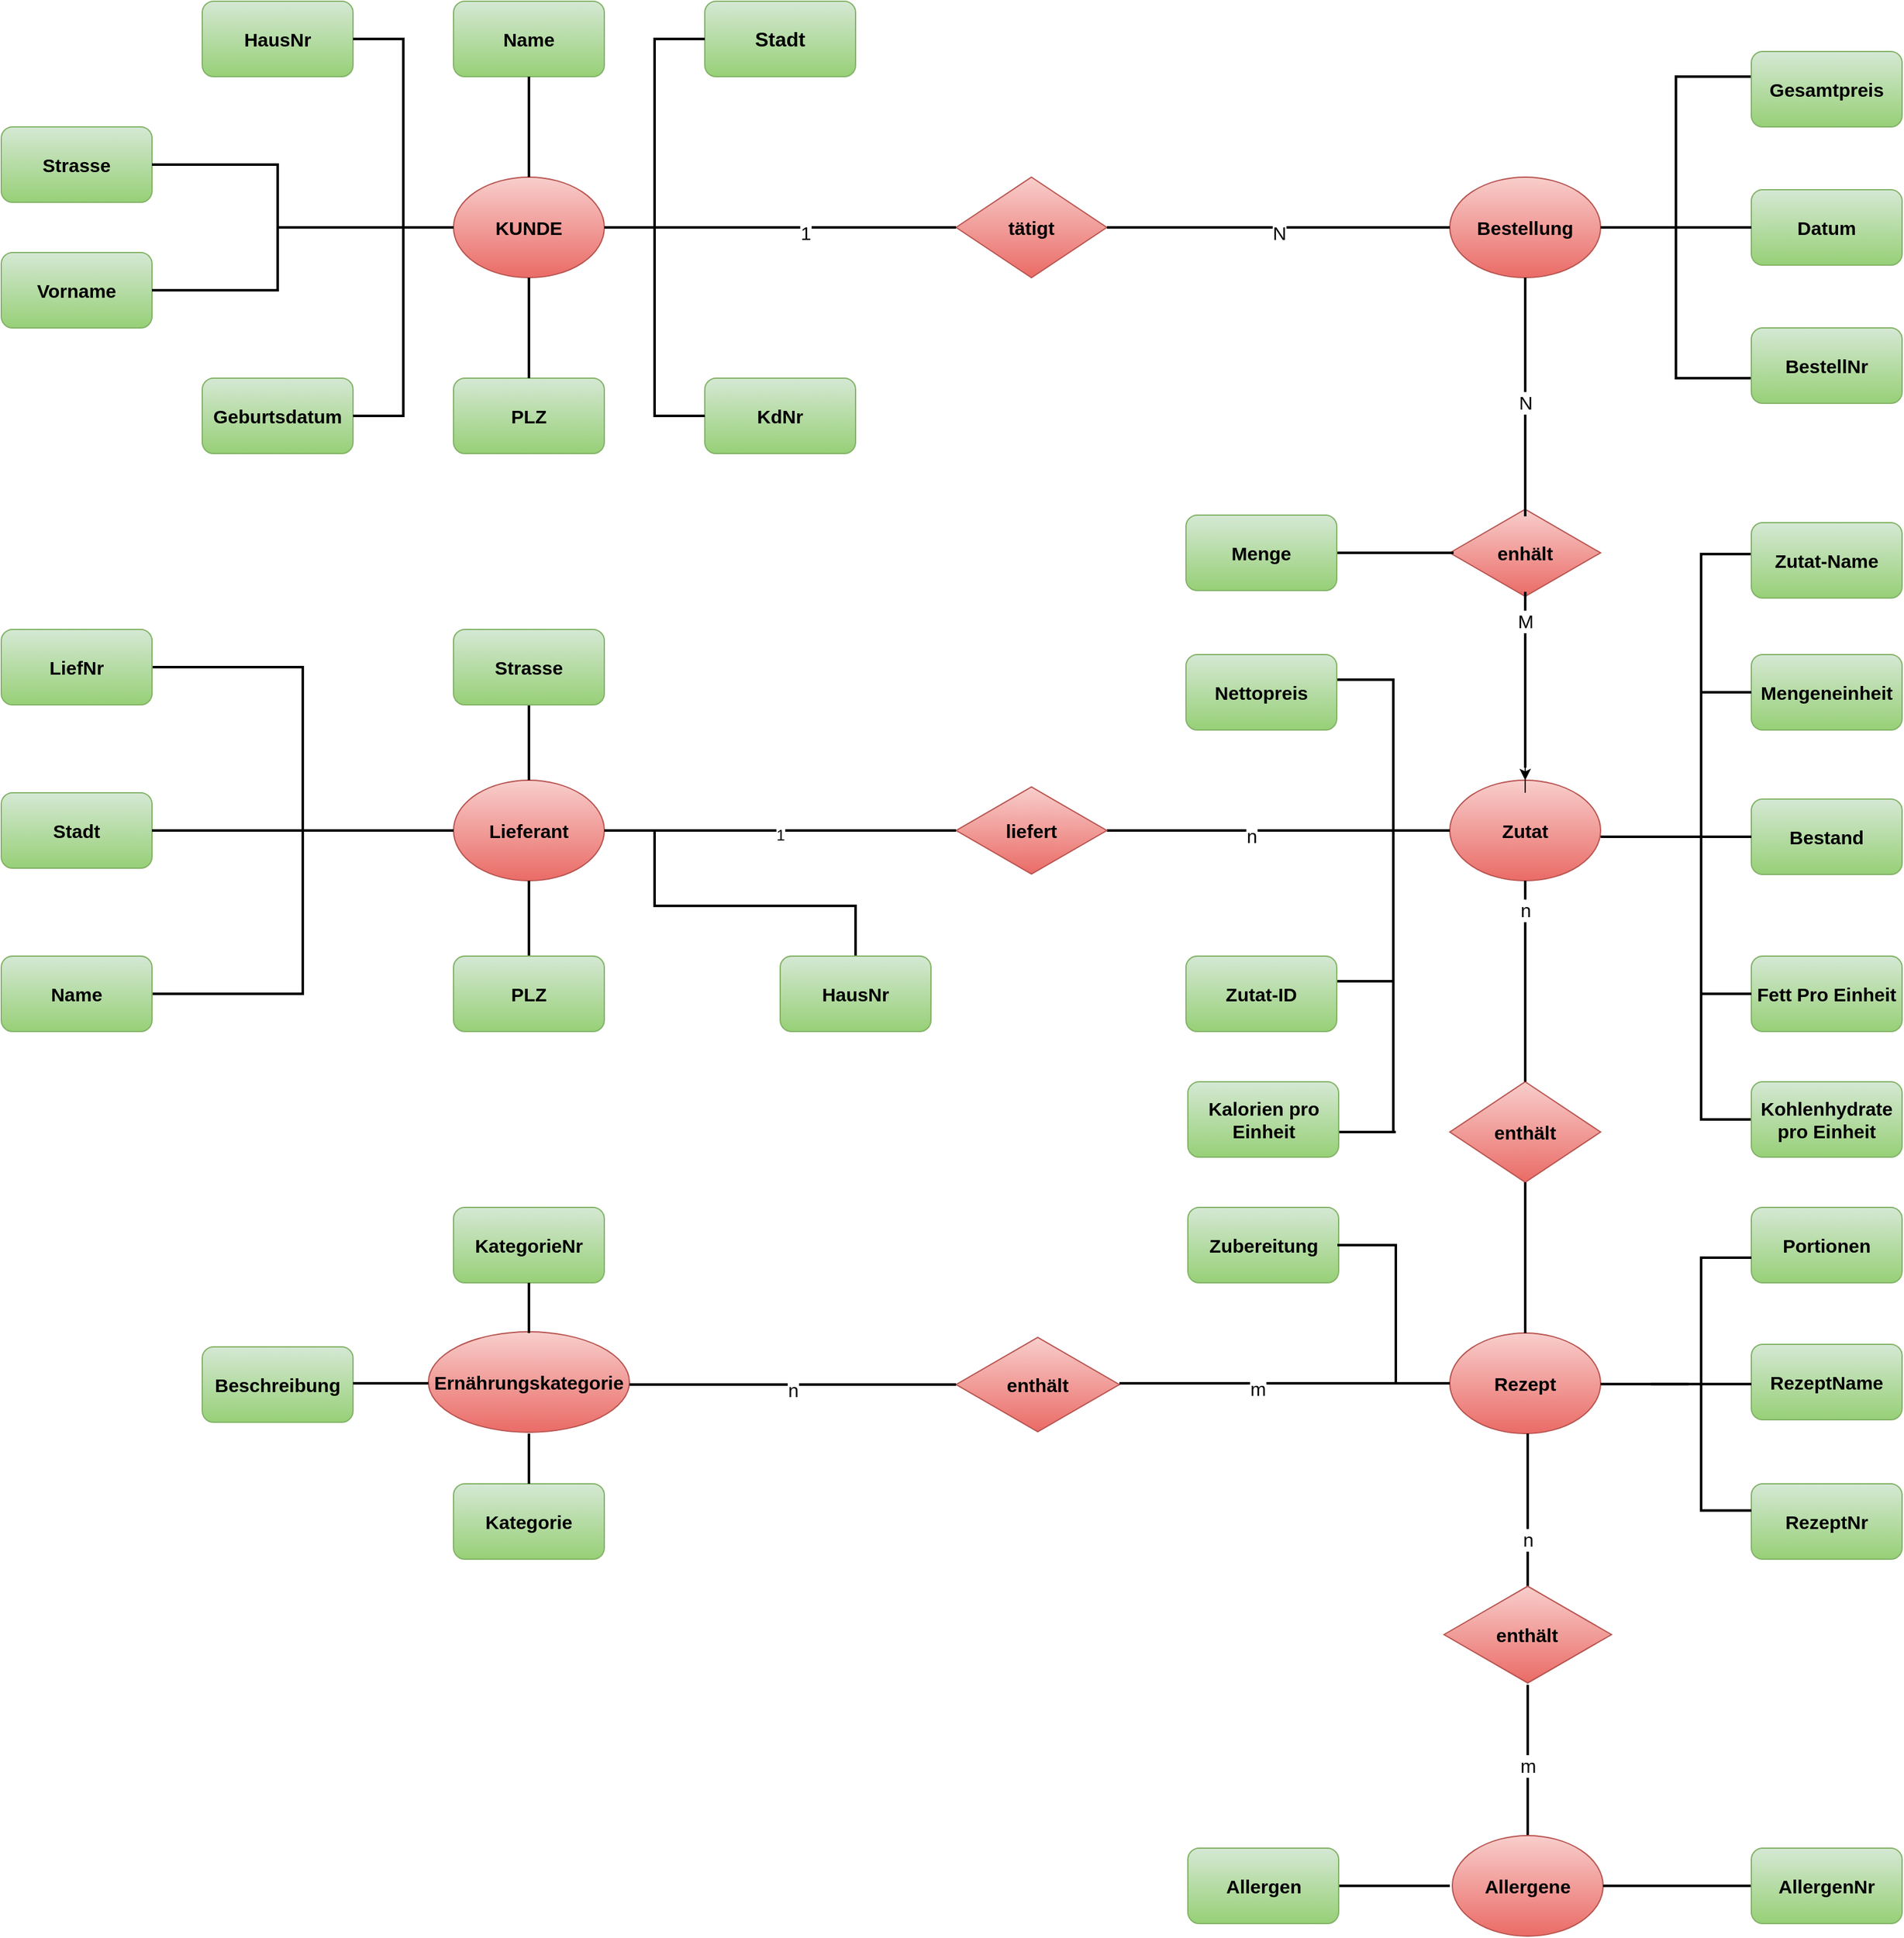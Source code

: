 <mxfile version="26.0.9">
  <diagram name="Seite-1" id="o5GDOLq9BP8B21kStGI_">
    <mxGraphModel dx="3781" dy="2365" grid="1" gridSize="10" guides="1" tooltips="1" connect="1" arrows="1" fold="1" page="1" pageScale="1" pageWidth="827" pageHeight="1169" math="0" shadow="0">
      <root>
        <mxCell id="0" />
        <mxCell id="1" parent="0" />
        <mxCell id="XqshrP1MkeQ7JJaybLeK-2" value="&lt;b&gt;&lt;font style=&quot;font-size: 15px;&quot;&gt;KUNDE&lt;/font&gt;&lt;/b&gt;" style="ellipse;whiteSpace=wrap;html=1;fillColor=#f8cecc;strokeColor=#b85450;gradientColor=#ea6b66;" parent="1" vertex="1">
          <mxGeometry x="280" y="120" width="120" height="80" as="geometry" />
        </mxCell>
        <mxCell id="XqshrP1MkeQ7JJaybLeK-3" value="&lt;font style=&quot;font-size: 15px;&quot;&gt;&lt;b&gt;tätigt&lt;/b&gt;&lt;/font&gt;" style="rhombus;whiteSpace=wrap;html=1;fillColor=#f8cecc;strokeColor=#b85450;gradientColor=#ea6b66;" parent="1" vertex="1">
          <mxGeometry x="680" y="120" width="120" height="80" as="geometry" />
        </mxCell>
        <mxCell id="XqshrP1MkeQ7JJaybLeK-4" value="&lt;font style=&quot;font-size: 15px;&quot;&gt;&lt;b&gt;Bestellung&lt;/b&gt;&lt;/font&gt;" style="ellipse;whiteSpace=wrap;html=1;fillColor=#f8cecc;strokeColor=#b85450;gradientColor=#ea6b66;" parent="1" vertex="1">
          <mxGeometry x="1073" y="120" width="120" height="80" as="geometry" />
        </mxCell>
        <mxCell id="NQ3JC0b8GoN50iVx1xSi-1" value="&lt;font style=&quot;font-size: 15px;&quot;&gt;&lt;b&gt;Strasse&lt;/b&gt;&lt;/font&gt;" style="rounded=1;whiteSpace=wrap;html=1;fillColor=#d5e8d4;gradientColor=#97d077;strokeColor=#82b366;" parent="1" vertex="1">
          <mxGeometry x="-80" y="80" width="120" height="60" as="geometry" />
        </mxCell>
        <mxCell id="NQ3JC0b8GoN50iVx1xSi-2" value="&lt;font style=&quot;font-size: 15px;&quot;&gt;&lt;b&gt;HausNr&lt;/b&gt;&lt;/font&gt;" style="rounded=1;whiteSpace=wrap;html=1;fillColor=#d5e8d4;gradientColor=#97d077;strokeColor=#82b366;" parent="1" vertex="1">
          <mxGeometry x="80" y="-20" width="120" height="60" as="geometry" />
        </mxCell>
        <mxCell id="NQ3JC0b8GoN50iVx1xSi-3" value="&lt;font style=&quot;font-size: 15px;&quot;&gt;&lt;b&gt;Vorname&lt;/b&gt;&lt;/font&gt;" style="rounded=1;whiteSpace=wrap;html=1;fillColor=#d5e8d4;gradientColor=#97d077;strokeColor=#82b366;" parent="1" vertex="1">
          <mxGeometry x="-80" y="180" width="120" height="60" as="geometry" />
        </mxCell>
        <mxCell id="NQ3JC0b8GoN50iVx1xSi-4" value="&lt;b&gt;&lt;font style=&quot;font-size: 15px;&quot;&gt;Geburtsdatum&lt;/font&gt;&lt;/b&gt;" style="rounded=1;whiteSpace=wrap;html=1;fillColor=#d5e8d4;gradientColor=#97d077;strokeColor=#82b366;" parent="1" vertex="1">
          <mxGeometry x="80" y="280" width="120" height="60" as="geometry" />
        </mxCell>
        <mxCell id="NQ3JC0b8GoN50iVx1xSi-6" value="&lt;font style=&quot;font-size: 15px;&quot;&gt;&lt;b&gt;Name&lt;/b&gt;&lt;/font&gt;" style="rounded=1;whiteSpace=wrap;html=1;fillColor=#d5e8d4;gradientColor=#97d077;strokeColor=#82b366;" parent="1" vertex="1">
          <mxGeometry x="280" y="-20" width="120" height="60" as="geometry" />
        </mxCell>
        <mxCell id="NQ3JC0b8GoN50iVx1xSi-7" value="&lt;font style=&quot;font-size: 15px;&quot;&gt;&lt;b&gt;PLZ&lt;/b&gt;&lt;/font&gt;" style="rounded=1;whiteSpace=wrap;html=1;fillColor=#d5e8d4;gradientColor=#97d077;strokeColor=#82b366;" parent="1" vertex="1">
          <mxGeometry x="280" y="280" width="120" height="60" as="geometry" />
        </mxCell>
        <mxCell id="NQ3JC0b8GoN50iVx1xSi-39" value="" style="strokeWidth=2;html=1;shape=mxgraph.flowchart.annotation_2;align=left;labelPosition=right;pointerEvents=1;direction=west;" parent="1" vertex="1">
          <mxGeometry x="200" y="10" width="80" height="300" as="geometry" />
        </mxCell>
        <mxCell id="NQ3JC0b8GoN50iVx1xSi-40" value="" style="strokeWidth=2;html=1;shape=mxgraph.flowchart.annotation_2;align=left;labelPosition=right;pointerEvents=1;direction=west;" parent="1" vertex="1">
          <mxGeometry x="40" y="110" width="200" height="100" as="geometry" />
        </mxCell>
        <mxCell id="NQ3JC0b8GoN50iVx1xSi-47" value="" style="line;strokeWidth=2;direction=south;html=1;" parent="1" vertex="1">
          <mxGeometry x="335" y="40" width="10" height="80" as="geometry" />
        </mxCell>
        <mxCell id="NQ3JC0b8GoN50iVx1xSi-50" value="" style="line;strokeWidth=2;direction=south;html=1;" parent="1" vertex="1">
          <mxGeometry x="335" y="200" width="10" height="80" as="geometry" />
        </mxCell>
        <mxCell id="NQ3JC0b8GoN50iVx1xSi-51" value="&lt;font style=&quot;font-size: 16px;&quot;&gt;&lt;b style=&quot;&quot;&gt;Stadt&lt;/b&gt;&lt;/font&gt;" style="rounded=1;whiteSpace=wrap;html=1;fillColor=#d5e8d4;gradientColor=#97d077;strokeColor=#82b366;" parent="1" vertex="1">
          <mxGeometry x="480" y="-20" width="120" height="60" as="geometry" />
        </mxCell>
        <mxCell id="NQ3JC0b8GoN50iVx1xSi-52" value="&lt;b&gt;&lt;font style=&quot;font-size: 15px;&quot;&gt;KdNr&lt;/font&gt;&lt;/b&gt;" style="rounded=1;whiteSpace=wrap;html=1;fillColor=#d5e8d4;gradientColor=#97d077;strokeColor=#82b366;" parent="1" vertex="1">
          <mxGeometry x="480" y="280" width="120" height="60" as="geometry" />
        </mxCell>
        <mxCell id="NQ3JC0b8GoN50iVx1xSi-53" value="" style="strokeWidth=2;html=1;shape=mxgraph.flowchart.annotation_2;align=left;labelPosition=right;pointerEvents=1;direction=east;" parent="1" vertex="1">
          <mxGeometry x="400" y="10" width="80" height="300" as="geometry" />
        </mxCell>
        <mxCell id="NQ3JC0b8GoN50iVx1xSi-56" value="&lt;font style=&quot;font-size: 15px;&quot;&gt;1&lt;/font&gt;" style="line;strokeWidth=2;html=1;verticalAlign=middle;" parent="1" vertex="1">
          <mxGeometry x="440" y="155" width="240" height="10" as="geometry" />
        </mxCell>
        <mxCell id="NQ3JC0b8GoN50iVx1xSi-57" value="&lt;font style=&quot;font-size: 15px;&quot;&gt;N&lt;/font&gt;" style="line;strokeWidth=2;html=1;verticalAlign=middle;" parent="1" vertex="1">
          <mxGeometry x="800" y="155" width="273" height="10" as="geometry" />
        </mxCell>
        <mxCell id="NQ3JC0b8GoN50iVx1xSi-58" value="" style="strokeWidth=2;html=1;shape=mxgraph.flowchart.annotation_2;align=left;labelPosition=right;pointerEvents=1;" parent="1" vertex="1">
          <mxGeometry x="1193" y="40" width="120" height="240" as="geometry" />
        </mxCell>
        <mxCell id="NQ3JC0b8GoN50iVx1xSi-59" value="&lt;b&gt;&lt;font style=&quot;font-size: 15px;&quot;&gt;Gesamtpreis&lt;/font&gt;&lt;/b&gt;" style="rounded=1;whiteSpace=wrap;html=1;fillColor=#d5e8d4;gradientColor=#97d077;strokeColor=#82b366;" parent="1" vertex="1">
          <mxGeometry x="1313" y="20" width="120" height="60" as="geometry" />
        </mxCell>
        <mxCell id="NQ3JC0b8GoN50iVx1xSi-60" value="&lt;font style=&quot;font-size: 15px;&quot;&gt;&lt;b&gt;Datum&lt;/b&gt;&lt;/font&gt;" style="rounded=1;whiteSpace=wrap;html=1;fillColor=#d5e8d4;gradientColor=#97d077;strokeColor=#82b366;" parent="1" vertex="1">
          <mxGeometry x="1313" y="130" width="120" height="60" as="geometry" />
        </mxCell>
        <mxCell id="NQ3JC0b8GoN50iVx1xSi-61" value="&lt;font style=&quot;font-size: 15px;&quot;&gt;&lt;b&gt;BestellNr&lt;/b&gt;&lt;/font&gt;" style="rounded=1;whiteSpace=wrap;html=1;fillColor=#d5e8d4;gradientColor=#97d077;strokeColor=#82b366;" parent="1" vertex="1">
          <mxGeometry x="1313" y="240" width="120" height="60" as="geometry" />
        </mxCell>
        <mxCell id="NQ3JC0b8GoN50iVx1xSi-65" value="" style="line;strokeWidth=2;html=1;" parent="1" vertex="1">
          <mxGeometry x="1193" y="155" width="120" height="10" as="geometry" />
        </mxCell>
        <mxCell id="NQ3JC0b8GoN50iVx1xSi-66" value="&lt;font style=&quot;font-size: 15px;&quot;&gt;&lt;b&gt;enhält&lt;/b&gt;&lt;/font&gt;" style="html=1;whiteSpace=wrap;aspect=fixed;shape=isoRectangle;fillColor=#f8cecc;gradientColor=#ea6b66;strokeColor=#b85450;" parent="1" vertex="1">
          <mxGeometry x="1073" y="383" width="120" height="72" as="geometry" />
        </mxCell>
        <mxCell id="NQ3JC0b8GoN50iVx1xSi-67" value="&lt;b&gt;&lt;font style=&quot;font-size: 15px;&quot;&gt;Zutat&lt;/font&gt;&lt;/b&gt;" style="ellipse;whiteSpace=wrap;html=1;fillColor=#f8cecc;gradientColor=#ea6b66;strokeColor=#b85450;" parent="1" vertex="1">
          <mxGeometry x="1073" y="600" width="120" height="80" as="geometry" />
        </mxCell>
        <mxCell id="NQ3JC0b8GoN50iVx1xSi-69" value="&lt;b&gt;&lt;font style=&quot;font-size: 15px;&quot;&gt;enthält&lt;/font&gt;&lt;/b&gt;" style="rhombus;whiteSpace=wrap;html=1;fillColor=#f8cecc;gradientColor=#ea6b66;strokeColor=#b85450;" parent="1" vertex="1">
          <mxGeometry x="1073" y="840" width="120" height="80" as="geometry" />
        </mxCell>
        <mxCell id="NQ3JC0b8GoN50iVx1xSi-75" value="" style="line;strokeWidth=2;html=1;" parent="1" vertex="1">
          <mxGeometry x="983" y="414" width="93" height="10" as="geometry" />
        </mxCell>
        <mxCell id="NQ3JC0b8GoN50iVx1xSi-77" value="&lt;font style=&quot;font-size: 15px;&quot;&gt;N&lt;/font&gt;" style="line;strokeWidth=2;html=1;direction=south;verticalAlign=middle;" parent="1" vertex="1">
          <mxGeometry x="1128" y="200" width="10" height="190" as="geometry" />
        </mxCell>
        <mxCell id="FYPT7SF2u1F6cxZVviKr-1" value="" style="edgeStyle=orthogonalEdgeStyle;rounded=0;orthogonalLoop=1;jettySize=auto;html=1;" parent="1" source="NQ3JC0b8GoN50iVx1xSi-78" target="NQ3JC0b8GoN50iVx1xSi-67" edge="1">
          <mxGeometry relative="1" as="geometry" />
        </mxCell>
        <mxCell id="NQ3JC0b8GoN50iVx1xSi-78" value="&lt;font style=&quot;font-size: 15px;&quot;&gt;M&lt;/font&gt;" style="line;strokeWidth=2;direction=south;html=1;" parent="1" vertex="1">
          <mxGeometry x="1128" y="450" width="10" height="140" as="geometry" />
        </mxCell>
        <mxCell id="NQ3JC0b8GoN50iVx1xSi-79" value="" style="strokeWidth=2;html=1;shape=mxgraph.flowchart.annotation_2;align=left;labelPosition=right;pointerEvents=1;" parent="1" vertex="1">
          <mxGeometry x="1193" y="420" width="160" height="450" as="geometry" />
        </mxCell>
        <mxCell id="NQ3JC0b8GoN50iVx1xSi-80" value="&lt;b&gt;&lt;font style=&quot;font-size: 15px;&quot;&gt;Bestand&lt;/font&gt;&lt;/b&gt;" style="rounded=1;whiteSpace=wrap;html=1;fillColor=#d5e8d4;gradientColor=#97d077;strokeColor=#82b366;" parent="1" vertex="1">
          <mxGeometry x="1313" y="615" width="120" height="60" as="geometry" />
        </mxCell>
        <mxCell id="NQ3JC0b8GoN50iVx1xSi-81" value="&lt;font style=&quot;font-size: 15px;&quot;&gt;&lt;b&gt;Mengeneinheit&lt;/b&gt;&lt;/font&gt;" style="rounded=1;whiteSpace=wrap;html=1;fillColor=#d5e8d4;gradientColor=#97d077;strokeColor=#82b366;" parent="1" vertex="1">
          <mxGeometry x="1313" y="500" width="120" height="60" as="geometry" />
        </mxCell>
        <mxCell id="NQ3JC0b8GoN50iVx1xSi-82" value="&lt;b&gt;&lt;font style=&quot;font-size: 15px;&quot;&gt;Fett Pro Einheit&lt;/font&gt;&lt;/b&gt;" style="rounded=1;whiteSpace=wrap;html=1;fillColor=#d5e8d4;gradientColor=#97d077;strokeColor=#82b366;" parent="1" vertex="1">
          <mxGeometry x="1313" y="740" width="120" height="60" as="geometry" />
        </mxCell>
        <mxCell id="NQ3JC0b8GoN50iVx1xSi-83" value="&lt;b&gt;&lt;font style=&quot;font-size: 15px;&quot;&gt;Zutat-Name&lt;/font&gt;&lt;/b&gt;" style="rounded=1;whiteSpace=wrap;html=1;fillColor=#d5e8d4;gradientColor=#97d077;strokeColor=#82b366;" parent="1" vertex="1">
          <mxGeometry x="1313" y="395" width="120" height="60" as="geometry" />
        </mxCell>
        <mxCell id="NQ3JC0b8GoN50iVx1xSi-84" value="&lt;b&gt;&lt;font style=&quot;font-size: 15px;&quot;&gt;Kohlenhydrate pro Einheit&lt;/font&gt;&lt;/b&gt;" style="rounded=1;whiteSpace=wrap;html=1;fillColor=#d5e8d4;gradientColor=#97d077;strokeColor=#82b366;" parent="1" vertex="1">
          <mxGeometry x="1313" y="840" width="120" height="60" as="geometry" />
        </mxCell>
        <mxCell id="NQ3JC0b8GoN50iVx1xSi-85" value="" style="line;strokeWidth=2;html=1;" parent="1" vertex="1">
          <mxGeometry x="1273" y="525" width="40" height="10" as="geometry" />
        </mxCell>
        <mxCell id="NQ3JC0b8GoN50iVx1xSi-89" value="" style="line;strokeWidth=2;html=1;" parent="1" vertex="1">
          <mxGeometry x="1273" y="765" width="40" height="10" as="geometry" />
        </mxCell>
        <mxCell id="NQ3JC0b8GoN50iVx1xSi-90" value="" style="line;strokeWidth=2;html=1;" parent="1" vertex="1">
          <mxGeometry x="1273" y="640" width="40" height="10" as="geometry" />
        </mxCell>
        <mxCell id="NQ3JC0b8GoN50iVx1xSi-91" value="&lt;font style=&quot;font-size: 15px;&quot;&gt;&lt;b&gt;Rezept&lt;/b&gt;&lt;/font&gt;" style="ellipse;whiteSpace=wrap;html=1;fillColor=#f8cecc;gradientColor=#ea6b66;strokeColor=#b85450;" parent="1" vertex="1">
          <mxGeometry x="1073" y="1040" width="120" height="80" as="geometry" />
        </mxCell>
        <mxCell id="NQ3JC0b8GoN50iVx1xSi-94" value="&lt;font style=&quot;font-size: 15px;&quot;&gt;&lt;b&gt;Portionen&lt;/b&gt;&lt;/font&gt;" style="rounded=1;whiteSpace=wrap;html=1;fillColor=#d5e8d4;gradientColor=#97d077;strokeColor=#82b366;" parent="1" vertex="1">
          <mxGeometry x="1313" y="940" width="120" height="60" as="geometry" />
        </mxCell>
        <mxCell id="NQ3JC0b8GoN50iVx1xSi-95" value="&lt;font style=&quot;font-size: 15px;&quot;&gt;&lt;b&gt;RezeptName&lt;/b&gt;&lt;/font&gt;" style="rounded=1;whiteSpace=wrap;html=1;fillColor=#d5e8d4;gradientColor=#97d077;strokeColor=#82b366;" parent="1" vertex="1">
          <mxGeometry x="1313" y="1049" width="120" height="60" as="geometry" />
        </mxCell>
        <mxCell id="NQ3JC0b8GoN50iVx1xSi-96" value="&lt;b&gt;&lt;font style=&quot;font-size: 15px;&quot;&gt;RezeptNr&lt;/font&gt;&lt;/b&gt;" style="rounded=1;whiteSpace=wrap;html=1;fillColor=#d5e8d4;gradientColor=#97d077;strokeColor=#82b366;" parent="1" vertex="1">
          <mxGeometry x="1313" y="1160" width="120" height="60" as="geometry" />
        </mxCell>
        <mxCell id="NQ3JC0b8GoN50iVx1xSi-97" value="" style="strokeWidth=2;html=1;shape=mxgraph.flowchart.annotation_2;align=left;labelPosition=right;pointerEvents=1;" parent="1" vertex="1">
          <mxGeometry x="1233" y="980" width="80" height="201.25" as="geometry" />
        </mxCell>
        <mxCell id="NQ3JC0b8GoN50iVx1xSi-98" value="" style="line;strokeWidth=2;html=1;" parent="1" vertex="1">
          <mxGeometry x="1193" y="1075.63" width="70" height="10" as="geometry" />
        </mxCell>
        <mxCell id="NQ3JC0b8GoN50iVx1xSi-99" value="" style="line;strokeWidth=2;html=1;" parent="1" vertex="1">
          <mxGeometry x="1273" y="1075.63" width="40" height="10" as="geometry" />
        </mxCell>
        <mxCell id="FYPT7SF2u1F6cxZVviKr-2" value="&lt;font style=&quot;font-size: 15px;&quot;&gt;n&lt;/font&gt;" style="line;strokeWidth=2;direction=south;html=1;align=center;" parent="1" vertex="1">
          <mxGeometry x="1128" y="680" width="10" height="160" as="geometry" />
        </mxCell>
        <mxCell id="FYPT7SF2u1F6cxZVviKr-5" value="" style="strokeWidth=2;html=1;shape=mxgraph.flowchart.annotation_2;align=left;labelPosition=right;pointerEvents=1;direction=west;" parent="1" vertex="1">
          <mxGeometry x="983" y="520" width="90" height="240" as="geometry" />
        </mxCell>
        <mxCell id="FYPT7SF2u1F6cxZVviKr-7" value="&lt;font style=&quot;font-size: 15px;&quot;&gt;n&lt;/font&gt;" style="line;strokeWidth=2;html=1;align=center;verticalAlign=middle;" parent="1" vertex="1">
          <mxGeometry x="800" y="635" width="230" height="10" as="geometry" />
        </mxCell>
        <mxCell id="FYPT7SF2u1F6cxZVviKr-8" value="&lt;b&gt;&lt;font style=&quot;font-size: 15px;&quot;&gt;liefert&lt;/font&gt;&lt;/b&gt;" style="html=1;whiteSpace=wrap;aspect=fixed;shape=isoRectangle;fillColor=#f8cecc;gradientColor=#ea6b66;strokeColor=#b85450;" parent="1" vertex="1">
          <mxGeometry x="680" y="604" width="120" height="72" as="geometry" />
        </mxCell>
        <mxCell id="FYPT7SF2u1F6cxZVviKr-12" value="&lt;b&gt;&lt;font style=&quot;font-size: 15px;&quot;&gt;Menge&lt;/font&gt;&lt;/b&gt;" style="rounded=1;whiteSpace=wrap;html=1;fillColor=#d5e8d4;gradientColor=#97d077;strokeColor=#82b366;" parent="1" vertex="1">
          <mxGeometry x="863" y="389" width="120" height="60" as="geometry" />
        </mxCell>
        <mxCell id="FYPT7SF2u1F6cxZVviKr-13" value="&lt;b&gt;&lt;font style=&quot;font-size: 15px;&quot;&gt;Nettopreis&lt;/font&gt;&lt;/b&gt;" style="rounded=1;whiteSpace=wrap;html=1;fillColor=#d5e8d4;gradientColor=#97d077;strokeColor=#82b366;" parent="1" vertex="1">
          <mxGeometry x="863" y="500" width="120" height="60" as="geometry" />
        </mxCell>
        <mxCell id="FYPT7SF2u1F6cxZVviKr-14" value="&lt;b&gt;&lt;font style=&quot;font-size: 15px;&quot;&gt;Zutat-ID&lt;/font&gt;&lt;/b&gt;" style="rounded=1;whiteSpace=wrap;html=1;fillColor=#d5e8d4;gradientColor=#97d077;strokeColor=#82b366;" parent="1" vertex="1">
          <mxGeometry x="863" y="740" width="120" height="60" as="geometry" />
        </mxCell>
        <mxCell id="FYPT7SF2u1F6cxZVviKr-15" value="&lt;b&gt;&lt;font style=&quot;font-size: 15px;&quot;&gt;Lieferant&lt;/font&gt;&lt;/b&gt;" style="ellipse;whiteSpace=wrap;html=1;fillColor=#f8cecc;gradientColor=#ea6b66;strokeColor=#b85450;" parent="1" vertex="1">
          <mxGeometry x="280" y="600" width="120" height="80" as="geometry" />
        </mxCell>
        <mxCell id="FYPT7SF2u1F6cxZVviKr-16" value="1" style="line;strokeWidth=2;html=1;verticalAlign=middle;" parent="1" vertex="1">
          <mxGeometry x="400" y="635" width="280" height="10" as="geometry" />
        </mxCell>
        <mxCell id="FYPT7SF2u1F6cxZVviKr-17" value="" style="line;strokeWidth=2;direction=south;html=1;" parent="1" vertex="1">
          <mxGeometry x="335" y="510" width="10" height="90" as="geometry" />
        </mxCell>
        <mxCell id="FYPT7SF2u1F6cxZVviKr-18" value="" style="line;strokeWidth=2;direction=south;html=1;" parent="1" vertex="1">
          <mxGeometry x="335" y="680" width="10" height="90" as="geometry" />
        </mxCell>
        <mxCell id="FYPT7SF2u1F6cxZVviKr-19" value="" style="strokeWidth=2;html=1;shape=mxgraph.flowchart.annotation_2;align=left;labelPosition=right;pointerEvents=1;direction=west;" parent="1" vertex="1">
          <mxGeometry x="40" y="510" width="240" height="260" as="geometry" />
        </mxCell>
        <mxCell id="FYPT7SF2u1F6cxZVviKr-20" value="&lt;b&gt;&lt;font style=&quot;font-size: 15px;&quot;&gt;LiefNr&lt;/font&gt;&lt;/b&gt;" style="rounded=1;whiteSpace=wrap;html=1;fillColor=#d5e8d4;gradientColor=#97d077;strokeColor=#82b366;" parent="1" vertex="1">
          <mxGeometry x="-80" y="480" width="120" height="60" as="geometry" />
        </mxCell>
        <mxCell id="FYPT7SF2u1F6cxZVviKr-21" value="&lt;b&gt;&lt;font style=&quot;font-size: 15px;&quot;&gt;Stadt&lt;/font&gt;&lt;/b&gt;" style="rounded=1;whiteSpace=wrap;html=1;fillColor=#d5e8d4;gradientColor=#97d077;strokeColor=#82b366;" parent="1" vertex="1">
          <mxGeometry x="-80" y="610" width="120" height="60" as="geometry" />
        </mxCell>
        <mxCell id="FYPT7SF2u1F6cxZVviKr-22" value="&lt;b&gt;&lt;font style=&quot;font-size: 15px;&quot;&gt;Name&lt;/font&gt;&lt;/b&gt;" style="rounded=1;whiteSpace=wrap;html=1;fillColor=#d5e8d4;gradientColor=#97d077;strokeColor=#82b366;" parent="1" vertex="1">
          <mxGeometry x="-80" y="740" width="120" height="60" as="geometry" />
        </mxCell>
        <mxCell id="FYPT7SF2u1F6cxZVviKr-23" value="" style="line;strokeWidth=2;html=1;" parent="1" vertex="1">
          <mxGeometry x="40" y="635" width="160" height="10" as="geometry" />
        </mxCell>
        <mxCell id="FYPT7SF2u1F6cxZVviKr-25" value="&lt;b&gt;&lt;font style=&quot;font-size: 15px;&quot;&gt;Strasse&lt;/font&gt;&lt;/b&gt;" style="rounded=1;whiteSpace=wrap;html=1;fillColor=#d5e8d4;gradientColor=#97d077;strokeColor=#82b366;" parent="1" vertex="1">
          <mxGeometry x="280" y="480" width="120" height="60" as="geometry" />
        </mxCell>
        <mxCell id="FYPT7SF2u1F6cxZVviKr-26" value="&lt;font style=&quot;font-size: 15px;&quot;&gt;&lt;b&gt;PLZ&lt;/b&gt;&lt;/font&gt;" style="rounded=1;whiteSpace=wrap;html=1;fillColor=#d5e8d4;gradientColor=#97d077;strokeColor=#82b366;" parent="1" vertex="1">
          <mxGeometry x="280" y="740" width="120" height="60" as="geometry" />
        </mxCell>
        <mxCell id="FYPT7SF2u1F6cxZVviKr-27" value="" style="shape=partialRectangle;whiteSpace=wrap;html=1;bottom=0;right=0;fillColor=none;direction=south;strokeWidth=2;" parent="1" vertex="1">
          <mxGeometry x="440" y="700" width="160" height="80" as="geometry" />
        </mxCell>
        <mxCell id="FYPT7SF2u1F6cxZVviKr-28" value="&lt;b&gt;&lt;font style=&quot;font-size: 15px;&quot;&gt;HausNr&lt;/font&gt;&lt;/b&gt;" style="rounded=1;whiteSpace=wrap;html=1;fillColor=#d5e8d4;gradientColor=#97d077;strokeColor=#82b366;" parent="1" vertex="1">
          <mxGeometry x="540" y="740" width="120" height="60" as="geometry" />
        </mxCell>
        <mxCell id="FYPT7SF2u1F6cxZVviKr-31" value="" style="line;strokeWidth=2;direction=south;html=1;" parent="1" vertex="1">
          <mxGeometry x="435" y="640" width="10" height="60" as="geometry" />
        </mxCell>
        <mxCell id="FYPT7SF2u1F6cxZVviKr-34" value="" style="line;strokeWidth=2;html=1;" parent="1" vertex="1">
          <mxGeometry x="980" y="875" width="50" height="10" as="geometry" />
        </mxCell>
        <mxCell id="FYPT7SF2u1F6cxZVviKr-35" value="" style="line;strokeWidth=2;direction=south;html=1;" parent="1" vertex="1">
          <mxGeometry x="1023" y="760" width="10" height="120" as="geometry" />
        </mxCell>
        <mxCell id="FYPT7SF2u1F6cxZVviKr-36" value="&lt;font style=&quot;font-size: 15px;&quot;&gt;&lt;b&gt;Kalorien pro Einheit&lt;/b&gt;&lt;/font&gt;" style="rounded=1;whiteSpace=wrap;html=1;fillColor=#d5e8d4;gradientColor=#97d077;strokeColor=#82b366;" parent="1" vertex="1">
          <mxGeometry x="864.5" y="840" width="120" height="60" as="geometry" />
        </mxCell>
        <mxCell id="FYPT7SF2u1F6cxZVviKr-37" value="" style="line;strokeWidth=2;direction=south;html=1;" parent="1" vertex="1">
          <mxGeometry x="1128" y="920" width="10" height="120" as="geometry" />
        </mxCell>
        <mxCell id="FYPT7SF2u1F6cxZVviKr-38" value="" style="line;strokeWidth=2;html=1;" parent="1" vertex="1">
          <mxGeometry x="1030" y="1075" width="43" height="10" as="geometry" />
        </mxCell>
        <mxCell id="FYPT7SF2u1F6cxZVviKr-40" value="&lt;b&gt;&lt;font style=&quot;font-size: 15px;&quot;&gt;Zubereitung&lt;/font&gt;&lt;/b&gt;" style="rounded=1;whiteSpace=wrap;html=1;fillColor=#d5e8d4;gradientColor=#97d077;strokeColor=#82b366;" parent="1" vertex="1">
          <mxGeometry x="864.5" y="940" width="120" height="60" as="geometry" />
        </mxCell>
        <mxCell id="FYPT7SF2u1F6cxZVviKr-43" value="" style="shape=partialRectangle;whiteSpace=wrap;html=1;bottom=0;right=0;fillColor=none;direction=south;strokeWidth=2;" parent="1" vertex="1">
          <mxGeometry x="984.5" y="970" width="45.5" height="110" as="geometry" />
        </mxCell>
        <mxCell id="FYPT7SF2u1F6cxZVviKr-45" value="&lt;b&gt;&lt;font style=&quot;font-size: 15px;&quot;&gt;enthält&lt;/font&gt;&lt;/b&gt;" style="html=1;whiteSpace=wrap;aspect=fixed;shape=isoRectangle;fillColor=#f8cecc;gradientColor=#ea6b66;strokeColor=#b85450;" parent="1" vertex="1">
          <mxGeometry x="680" y="1042" width="130" height="78" as="geometry" />
        </mxCell>
        <mxCell id="FYPT7SF2u1F6cxZVviKr-46" value="&lt;font style=&quot;font-size: 15px;&quot;&gt;m&lt;/font&gt;" style="line;strokeWidth=2;html=1;verticalAlign=middle;" parent="1" vertex="1">
          <mxGeometry x="810" y="1075" width="220" height="10" as="geometry" />
        </mxCell>
        <mxCell id="FYPT7SF2u1F6cxZVviKr-47" value="&lt;b&gt;&lt;font style=&quot;font-size: 15px;&quot;&gt;Ernährungskategorie&lt;/font&gt;&lt;/b&gt;" style="ellipse;whiteSpace=wrap;html=1;fillColor=#f8cecc;gradientColor=#ea6b66;strokeColor=#b85450;" parent="1" vertex="1">
          <mxGeometry x="260" y="1039" width="160" height="80" as="geometry" />
        </mxCell>
        <mxCell id="coLPFZifWrVzm07zTkoy-1" value="&lt;font style=&quot;font-size: 15px;&quot;&gt;n&lt;/font&gt;" style="line;strokeWidth=2;html=1;verticalAlign=middle;" vertex="1" parent="1">
          <mxGeometry x="420" y="1076" width="260" height="10" as="geometry" />
        </mxCell>
        <mxCell id="coLPFZifWrVzm07zTkoy-2" value="&lt;b&gt;&lt;font style=&quot;font-size: 15px;&quot;&gt;Kategorie&lt;/font&gt;&lt;/b&gt;" style="rounded=1;whiteSpace=wrap;html=1;fillColor=#d5e8d4;gradientColor=#97d077;strokeColor=#82b366;" vertex="1" parent="1">
          <mxGeometry x="280" y="1160" width="120" height="60" as="geometry" />
        </mxCell>
        <mxCell id="coLPFZifWrVzm07zTkoy-3" value="&lt;font style=&quot;font-size: 15px;&quot;&gt;&lt;b&gt;Beschreibung&lt;/b&gt;&lt;/font&gt;" style="rounded=1;whiteSpace=wrap;html=1;fillColor=#d5e8d4;gradientColor=#97d077;strokeColor=#82b366;" vertex="1" parent="1">
          <mxGeometry x="80" y="1051" width="120" height="60" as="geometry" />
        </mxCell>
        <mxCell id="coLPFZifWrVzm07zTkoy-4" value="&lt;font style=&quot;font-size: 15px;&quot;&gt;&lt;b&gt;KategorieNr&lt;/b&gt;&lt;/font&gt;" style="rounded=1;whiteSpace=wrap;html=1;fillColor=#d5e8d4;gradientColor=#97d077;strokeColor=#82b366;" vertex="1" parent="1">
          <mxGeometry x="280" y="940" width="120" height="60" as="geometry" />
        </mxCell>
        <mxCell id="coLPFZifWrVzm07zTkoy-5" value="" style="line;strokeWidth=2;html=1;" vertex="1" parent="1">
          <mxGeometry x="200" y="1075" width="60" height="10" as="geometry" />
        </mxCell>
        <mxCell id="coLPFZifWrVzm07zTkoy-6" value="" style="line;strokeWidth=2;direction=south;html=1;" vertex="1" parent="1">
          <mxGeometry x="335" y="1120" width="10" height="40" as="geometry" />
        </mxCell>
        <mxCell id="coLPFZifWrVzm07zTkoy-7" value="" style="line;strokeWidth=2;direction=south;html=1;" vertex="1" parent="1">
          <mxGeometry x="335" y="1000" width="10" height="40" as="geometry" />
        </mxCell>
        <mxCell id="coLPFZifWrVzm07zTkoy-8" value="&lt;font style=&quot;font-size: 15px;&quot;&gt;n&lt;/font&gt;" style="line;strokeWidth=2;direction=south;html=1;verticalAlign=middle;" vertex="1" parent="1">
          <mxGeometry x="1130" y="1120" width="10" height="160" as="geometry" />
        </mxCell>
        <mxCell id="coLPFZifWrVzm07zTkoy-9" value="&lt;b&gt;&lt;font style=&quot;font-size: 15px;&quot;&gt;enthält&lt;/font&gt;&lt;/b&gt;" style="html=1;whiteSpace=wrap;aspect=fixed;shape=isoRectangle;fillColor=#f8cecc;gradientColor=#ea6b66;strokeColor=#b85450;" vertex="1" parent="1">
          <mxGeometry x="1068.35" y="1240" width="133.33" height="80" as="geometry" />
        </mxCell>
        <mxCell id="coLPFZifWrVzm07zTkoy-10" value="&lt;font style=&quot;font-size: 15px;&quot;&gt;m&lt;/font&gt;" style="line;strokeWidth=2;direction=south;html=1;verticalAlign=middle;" vertex="1" parent="1">
          <mxGeometry x="1130.02" y="1320" width="10" height="120" as="geometry" />
        </mxCell>
        <mxCell id="coLPFZifWrVzm07zTkoy-11" value="&lt;b&gt;&lt;font style=&quot;font-size: 15px;&quot;&gt;Allergene&lt;/font&gt;&lt;/b&gt;" style="ellipse;whiteSpace=wrap;html=1;fillColor=#f8cecc;gradientColor=#ea6b66;strokeColor=#b85450;" vertex="1" parent="1">
          <mxGeometry x="1075" y="1440" width="120" height="80" as="geometry" />
        </mxCell>
        <mxCell id="coLPFZifWrVzm07zTkoy-12" value="" style="line;strokeWidth=2;html=1;" vertex="1" parent="1">
          <mxGeometry x="913" y="1475" width="160" height="10" as="geometry" />
        </mxCell>
        <mxCell id="coLPFZifWrVzm07zTkoy-13" value="" style="line;strokeWidth=2;html=1;" vertex="1" parent="1">
          <mxGeometry x="1195" y="1475" width="160" height="10" as="geometry" />
        </mxCell>
        <mxCell id="coLPFZifWrVzm07zTkoy-14" value="&lt;b&gt;&lt;font style=&quot;font-size: 15px;&quot;&gt;Allergen&lt;/font&gt;&lt;/b&gt;" style="rounded=1;whiteSpace=wrap;html=1;fillColor=#d5e8d4;gradientColor=#97d077;strokeColor=#82b366;" vertex="1" parent="1">
          <mxGeometry x="864.5" y="1450" width="120" height="60" as="geometry" />
        </mxCell>
        <mxCell id="coLPFZifWrVzm07zTkoy-15" value="&lt;b&gt;&lt;font style=&quot;font-size: 15px;&quot;&gt;AllergenNr&lt;/font&gt;&lt;/b&gt;" style="rounded=1;whiteSpace=wrap;html=1;fillColor=#d5e8d4;gradientColor=#97d077;strokeColor=#82b366;" vertex="1" parent="1">
          <mxGeometry x="1313" y="1450" width="120" height="60" as="geometry" />
        </mxCell>
      </root>
    </mxGraphModel>
  </diagram>
</mxfile>
